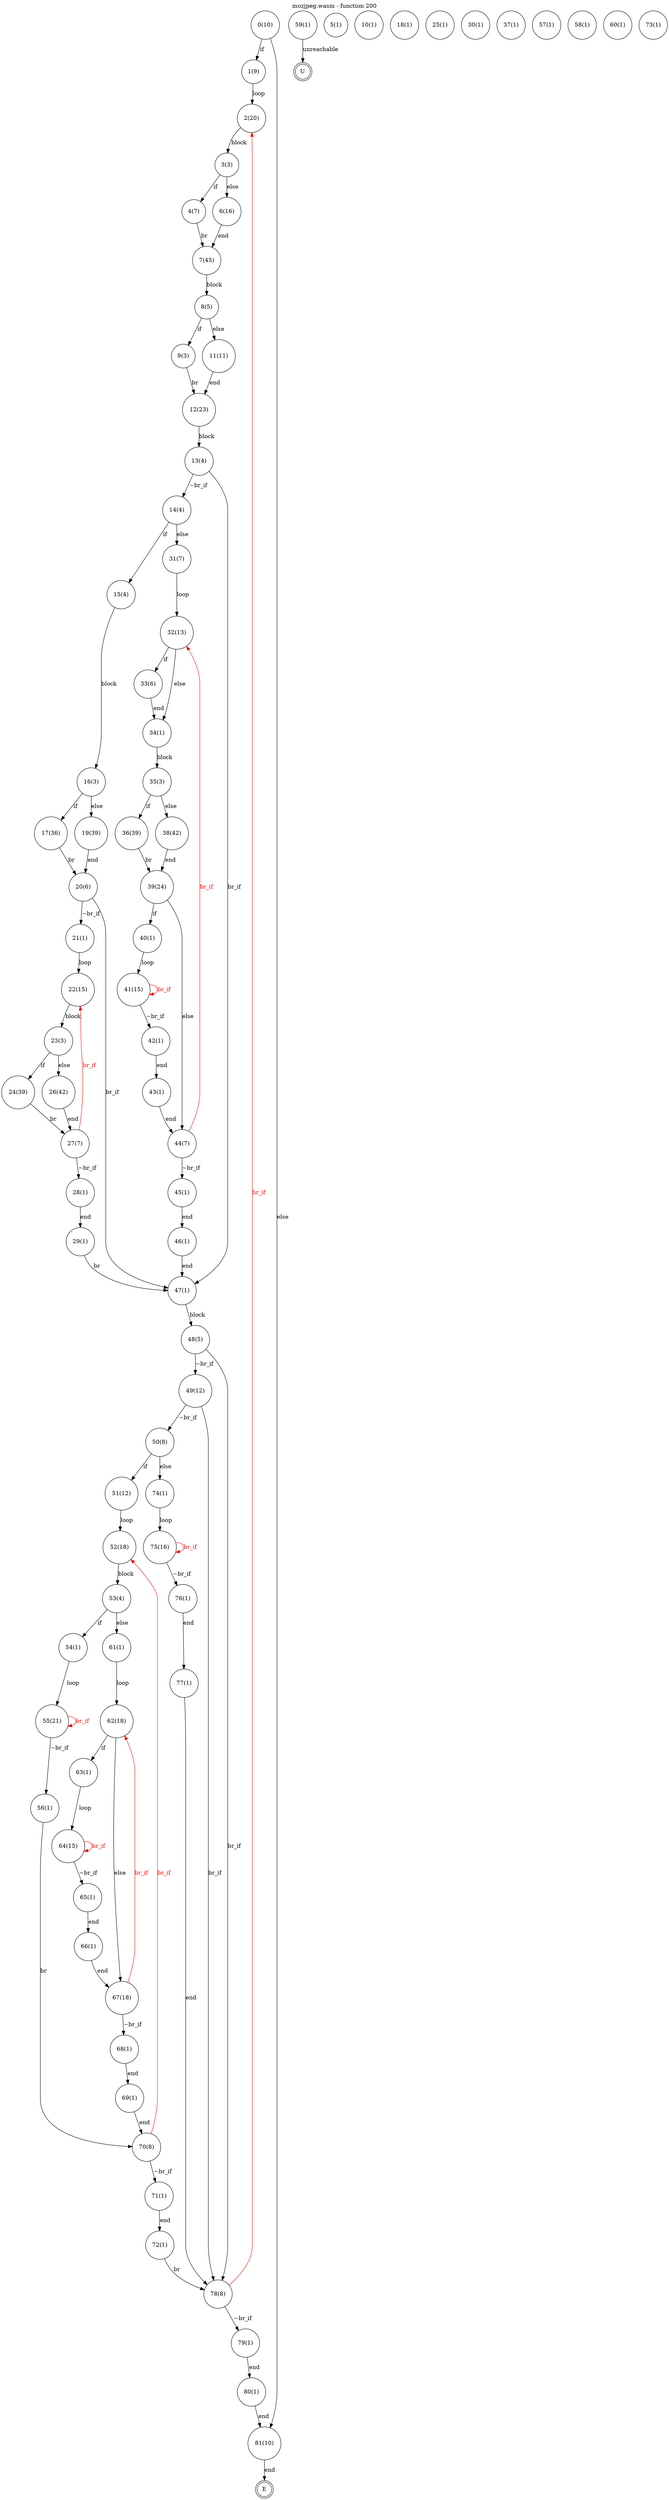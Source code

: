 digraph finite_state_machine {
    label = "mozjpeg.wasm - function 200"
    labelloc =  t
    labelfontsize = 16
    labelfontcolor = black
    labelfontname = "Helvetica"
    node [shape = doublecircle]; E U ;
node [shape=circle, fontcolor=black, style="", label="0(10)"]0
node [shape=circle, fontcolor=black, style="", label="1(9)"]1
node [shape=circle, fontcolor=black, style="", label="2(20)"]2
node [shape=circle, fontcolor=black, style="", label="3(3)"]3
node [shape=circle, fontcolor=black, style="", label="4(7)"]4
node [shape=circle, fontcolor=black, style="", label="5(1)"]5
node [shape=circle, fontcolor=black, style="", label="6(16)"]6
node [shape=circle, fontcolor=black, style="", label="7(45)"]7
node [shape=circle, fontcolor=black, style="", label="8(5)"]8
node [shape=circle, fontcolor=black, style="", label="9(3)"]9
node [shape=circle, fontcolor=black, style="", label="10(1)"]10
node [shape=circle, fontcolor=black, style="", label="11(11)"]11
node [shape=circle, fontcolor=black, style="", label="12(23)"]12
node [shape=circle, fontcolor=black, style="", label="13(4)"]13
node [shape=circle, fontcolor=black, style="", label="14(4)"]14
node [shape=circle, fontcolor=black, style="", label="15(4)"]15
node [shape=circle, fontcolor=black, style="", label="16(3)"]16
node [shape=circle, fontcolor=black, style="", label="17(36)"]17
node [shape=circle, fontcolor=black, style="", label="18(1)"]18
node [shape=circle, fontcolor=black, style="", label="19(39)"]19
node [shape=circle, fontcolor=black, style="", label="20(6)"]20
node [shape=circle, fontcolor=black, style="", label="21(1)"]21
node [shape=circle, fontcolor=black, style="", label="22(15)"]22
node [shape=circle, fontcolor=black, style="", label="23(3)"]23
node [shape=circle, fontcolor=black, style="", label="24(39)"]24
node [shape=circle, fontcolor=black, style="", label="25(1)"]25
node [shape=circle, fontcolor=black, style="", label="26(42)"]26
node [shape=circle, fontcolor=black, style="", label="27(7)"]27
node [shape=circle, fontcolor=black, style="", label="28(1)"]28
node [shape=circle, fontcolor=black, style="", label="29(1)"]29
node [shape=circle, fontcolor=black, style="", label="30(1)"]30
node [shape=circle, fontcolor=black, style="", label="31(7)"]31
node [shape=circle, fontcolor=black, style="", label="32(13)"]32
node [shape=circle, fontcolor=black, style="", label="33(6)"]33
node [shape=circle, fontcolor=black, style="", label="34(1)"]34
node [shape=circle, fontcolor=black, style="", label="35(3)"]35
node [shape=circle, fontcolor=black, style="", label="36(39)"]36
node [shape=circle, fontcolor=black, style="", label="37(1)"]37
node [shape=circle, fontcolor=black, style="", label="38(42)"]38
node [shape=circle, fontcolor=black, style="", label="39(24)"]39
node [shape=circle, fontcolor=black, style="", label="40(1)"]40
node [shape=circle, fontcolor=black, style="", label="41(15)"]41
node [shape=circle, fontcolor=black, style="", label="42(1)"]42
node [shape=circle, fontcolor=black, style="", label="43(1)"]43
node [shape=circle, fontcolor=black, style="", label="44(7)"]44
node [shape=circle, fontcolor=black, style="", label="45(1)"]45
node [shape=circle, fontcolor=black, style="", label="46(1)"]46
node [shape=circle, fontcolor=black, style="", label="47(1)"]47
node [shape=circle, fontcolor=black, style="", label="48(5)"]48
node [shape=circle, fontcolor=black, style="", label="49(12)"]49
node [shape=circle, fontcolor=black, style="", label="50(8)"]50
node [shape=circle, fontcolor=black, style="", label="51(12)"]51
node [shape=circle, fontcolor=black, style="", label="52(18)"]52
node [shape=circle, fontcolor=black, style="", label="53(4)"]53
node [shape=circle, fontcolor=black, style="", label="54(1)"]54
node [shape=circle, fontcolor=black, style="", label="55(21)"]55
node [shape=circle, fontcolor=black, style="", label="56(1)"]56
node [shape=circle, fontcolor=black, style="", label="57(1)"]57
node [shape=circle, fontcolor=black, style="", label="58(1)"]58
node [shape=circle, fontcolor=black, style="", label="59(1)"]59
node [shape=circle, fontcolor=black, style="", label="60(1)"]60
node [shape=circle, fontcolor=black, style="", label="61(1)"]61
node [shape=circle, fontcolor=black, style="", label="62(18)"]62
node [shape=circle, fontcolor=black, style="", label="63(1)"]63
node [shape=circle, fontcolor=black, style="", label="64(15)"]64
node [shape=circle, fontcolor=black, style="", label="65(1)"]65
node [shape=circle, fontcolor=black, style="", label="66(1)"]66
node [shape=circle, fontcolor=black, style="", label="67(18)"]67
node [shape=circle, fontcolor=black, style="", label="68(1)"]68
node [shape=circle, fontcolor=black, style="", label="69(1)"]69
node [shape=circle, fontcolor=black, style="", label="70(8)"]70
node [shape=circle, fontcolor=black, style="", label="71(1)"]71
node [shape=circle, fontcolor=black, style="", label="72(1)"]72
node [shape=circle, fontcolor=black, style="", label="73(1)"]73
node [shape=circle, fontcolor=black, style="", label="74(1)"]74
node [shape=circle, fontcolor=black, style="", label="75(16)"]75
node [shape=circle, fontcolor=black, style="", label="76(1)"]76
node [shape=circle, fontcolor=black, style="", label="77(1)"]77
node [shape=circle, fontcolor=black, style="", label="78(8)"]78
node [shape=circle, fontcolor=black, style="", label="79(1)"]79
node [shape=circle, fontcolor=black, style="", label="80(1)"]80
node [shape=circle, fontcolor=black, style="", label="81(10)"]81
node [shape=circle, fontcolor=black, style="", label="E"]E
node [shape=circle, fontcolor=black, style="", label="U"]U
    0 -> 1[label="if"];
    0 -> 81[label="else"];
    1 -> 2[label="loop"];
    2 -> 3[label="block"];
    3 -> 4[label="if"];
    3 -> 6[label="else"];
    4 -> 7[label="br"];
    6 -> 7[label="end"];
    7 -> 8[label="block"];
    8 -> 9[label="if"];
    8 -> 11[label="else"];
    9 -> 12[label="br"];
    11 -> 12[label="end"];
    12 -> 13[label="block"];
    13 -> 14[label="~br_if"];
    13 -> 47[label="br_if"];
    14 -> 15[label="if"];
    14 -> 31[label="else"];
    15 -> 16[label="block"];
    16 -> 17[label="if"];
    16 -> 19[label="else"];
    17 -> 20[label="br"];
    19 -> 20[label="end"];
    20 -> 21[label="~br_if"];
    20 -> 47[label="br_if"];
    21 -> 22[label="loop"];
    22 -> 23[label="block"];
    23 -> 24[label="if"];
    23 -> 26[label="else"];
    24 -> 27[label="br"];
    26 -> 27[label="end"];
    27 -> 28[label="~br_if"];
    27 -> 22[color="red" fontcolor="red" label="br_if"];
    28 -> 29[label="end"];
    29 -> 47[label="br"];
    31 -> 32[label="loop"];
    32 -> 33[label="if"];
    32 -> 34[label="else"];
    33 -> 34[label="end"];
    34 -> 35[label="block"];
    35 -> 36[label="if"];
    35 -> 38[label="else"];
    36 -> 39[label="br"];
    38 -> 39[label="end"];
    39 -> 40[label="if"];
    39 -> 44[label="else"];
    40 -> 41[label="loop"];
    41 -> 42[label="~br_if"];
    41 -> 41[color="red" fontcolor="red" label="br_if"];
    42 -> 43[label="end"];
    43 -> 44[label="end"];
    44 -> 45[label="~br_if"];
    44 -> 32[color="red" fontcolor="red" label="br_if"];
    45 -> 46[label="end"];
    46 -> 47[label="end"];
    47 -> 48[label="block"];
    48 -> 49[label="~br_if"];
    48 -> 78[label="br_if"];
    49 -> 50[label="~br_if"];
    49 -> 78[label="br_if"];
    50 -> 51[label="if"];
    50 -> 74[label="else"];
    51 -> 52[label="loop"];
    52 -> 53[label="block"];
    53 -> 54[label="if"];
    53 -> 61[label="else"];
    54 -> 55[label="loop"];
    55 -> 56[label="~br_if"];
    55 -> 55[color="red" fontcolor="red" label="br_if"];
    56 -> 70[label="br"];
    59 -> U[label="unreachable"];
    61 -> 62[label="loop"];
    62 -> 63[label="if"];
    62 -> 67[label="else"];
    63 -> 64[label="loop"];
    64 -> 65[label="~br_if"];
    64 -> 64[color="red" fontcolor="red" label="br_if"];
    65 -> 66[label="end"];
    66 -> 67[label="end"];
    67 -> 68[label="~br_if"];
    67 -> 62[color="red" fontcolor="red" label="br_if"];
    68 -> 69[label="end"];
    69 -> 70[label="end"];
    70 -> 71[label="~br_if"];
    70 -> 52[color="red" fontcolor="red" label="br_if"];
    71 -> 72[label="end"];
    72 -> 78[label="br"];
    74 -> 75[label="loop"];
    75 -> 76[label="~br_if"];
    75 -> 75[color="red" fontcolor="red" label="br_if"];
    76 -> 77[label="end"];
    77 -> 78[label="end"];
    78 -> 79[label="~br_if"];
    78 -> 2[color="red" fontcolor="red" label="br_if"];
    79 -> 80[label="end"];
    80 -> 81[label="end"];
    81 -> E[label="end"];
}
